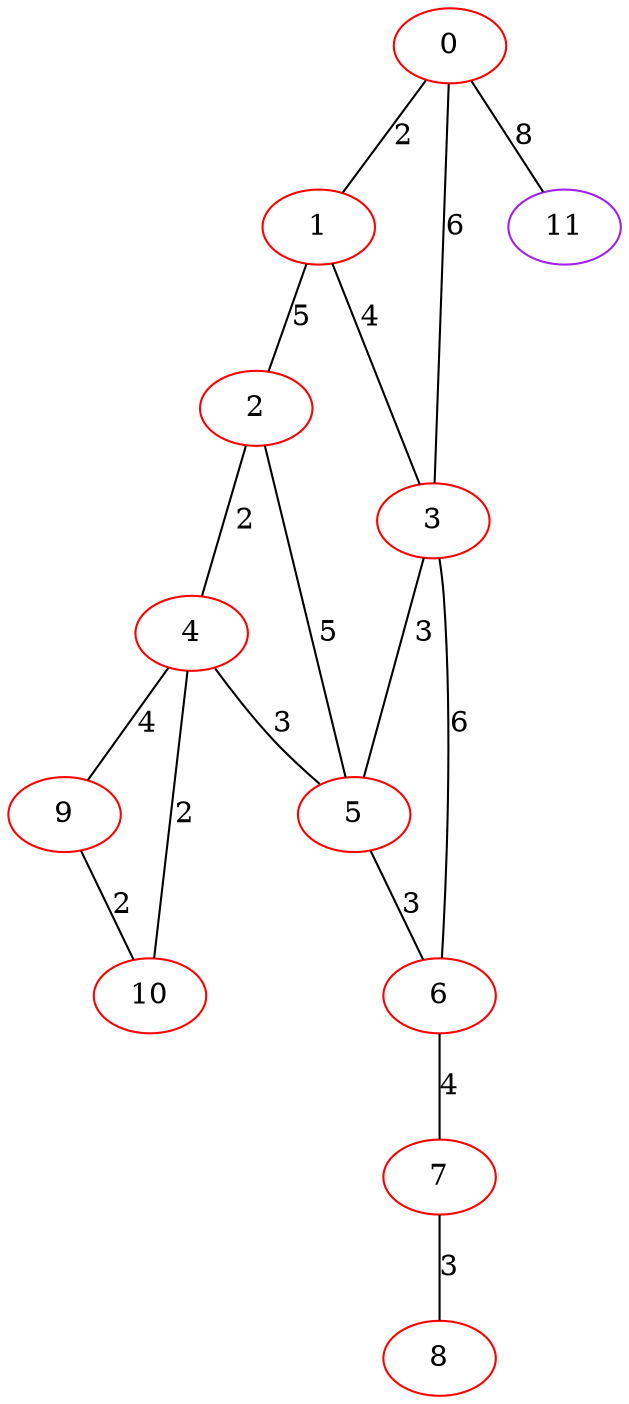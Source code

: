 graph "" {
0 [color=red, weight=1];
1 [color=red, weight=1];
2 [color=red, weight=1];
3 [color=red, weight=1];
4 [color=red, weight=1];
5 [color=red, weight=1];
6 [color=red, weight=1];
7 [color=red, weight=1];
8 [color=red, weight=1];
9 [color=red, weight=1];
10 [color=red, weight=1];
11 [color=purple, weight=4];
0 -- 11  [key=0, label=8];
0 -- 1  [key=0, label=2];
0 -- 3  [key=0, label=6];
1 -- 2  [key=0, label=5];
1 -- 3  [key=0, label=4];
2 -- 4  [key=0, label=2];
2 -- 5  [key=0, label=5];
3 -- 5  [key=0, label=3];
3 -- 6  [key=0, label=6];
4 -- 9  [key=0, label=4];
4 -- 10  [key=0, label=2];
4 -- 5  [key=0, label=3];
5 -- 6  [key=0, label=3];
6 -- 7  [key=0, label=4];
7 -- 8  [key=0, label=3];
9 -- 10  [key=0, label=2];
}

